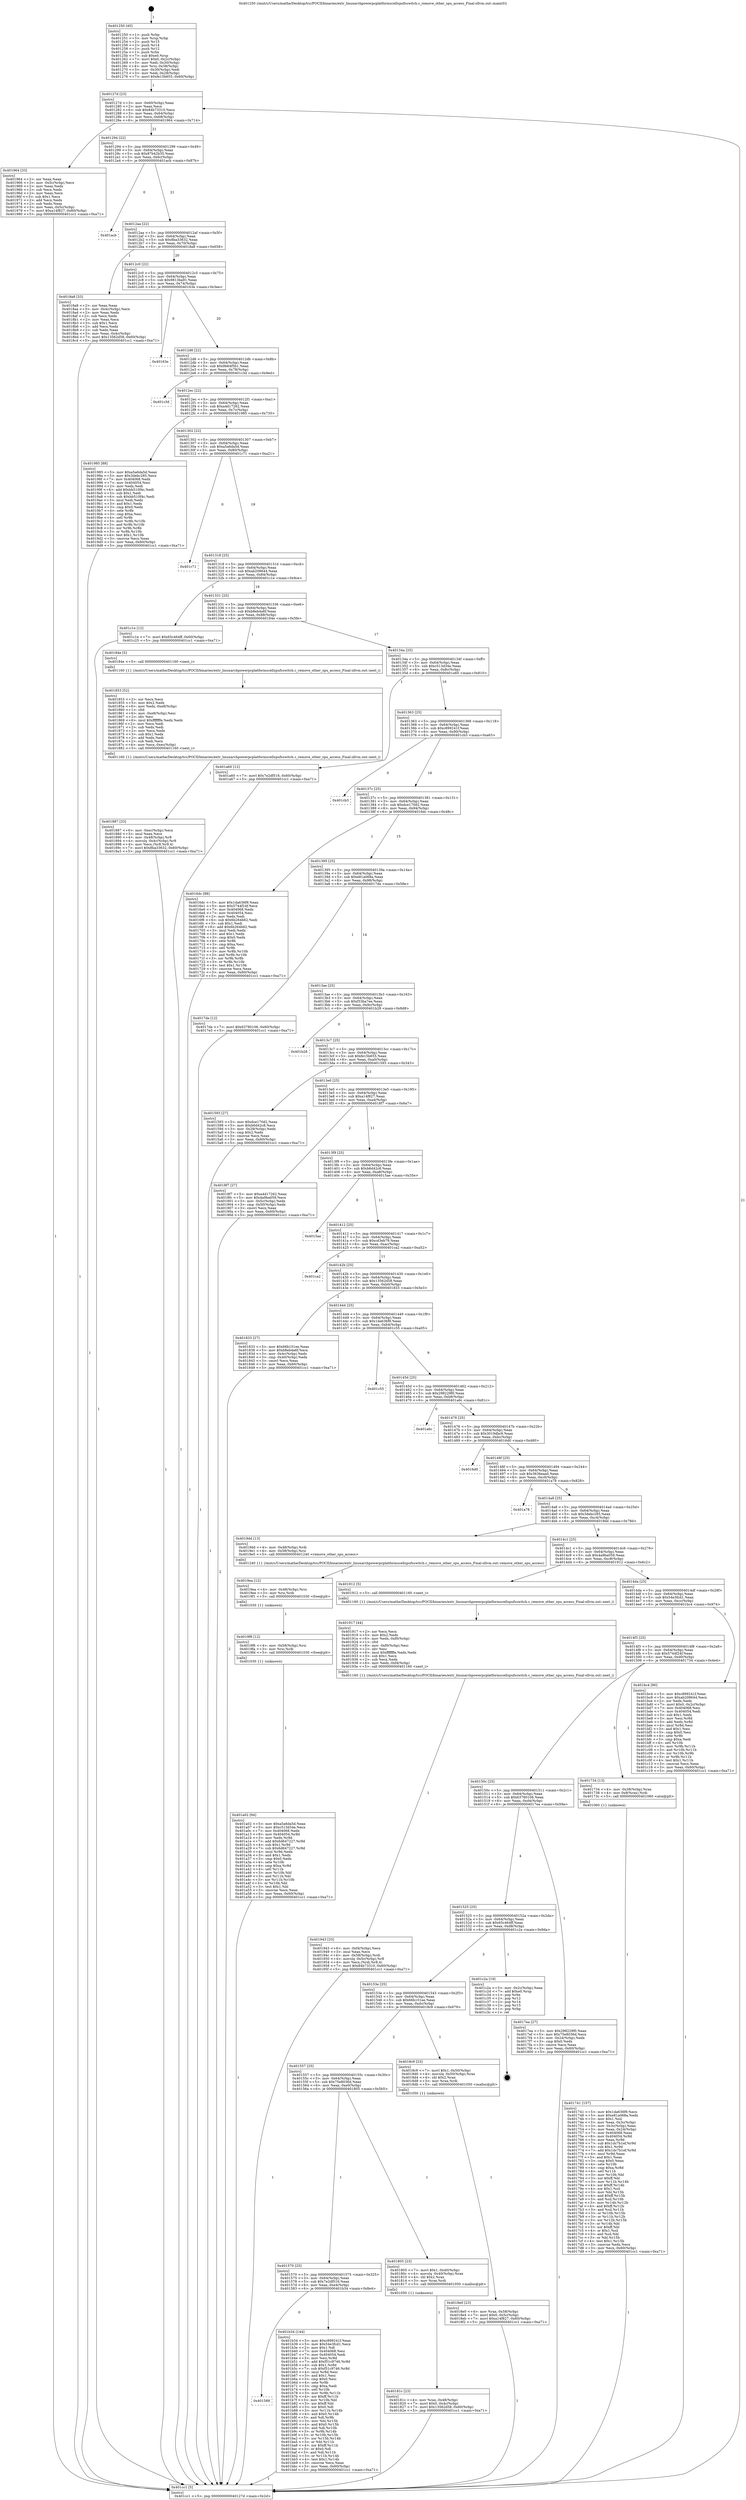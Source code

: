 digraph "0x401250" {
  label = "0x401250 (/mnt/c/Users/mathe/Desktop/tcc/POCII/binaries/extr_linuxarchpowerpcplatformscellspufsswitch.c_remove_other_spu_access_Final-ollvm.out::main(0))"
  labelloc = "t"
  node[shape=record]

  Entry [label="",width=0.3,height=0.3,shape=circle,fillcolor=black,style=filled]
  "0x40127d" [label="{
     0x40127d [23]\l
     | [instrs]\l
     &nbsp;&nbsp;0x40127d \<+3\>: mov -0x60(%rbp),%eax\l
     &nbsp;&nbsp;0x401280 \<+2\>: mov %eax,%ecx\l
     &nbsp;&nbsp;0x401282 \<+6\>: sub $0x84b73310,%ecx\l
     &nbsp;&nbsp;0x401288 \<+3\>: mov %eax,-0x64(%rbp)\l
     &nbsp;&nbsp;0x40128b \<+3\>: mov %ecx,-0x68(%rbp)\l
     &nbsp;&nbsp;0x40128e \<+6\>: je 0000000000401964 \<main+0x714\>\l
  }"]
  "0x401964" [label="{
     0x401964 [33]\l
     | [instrs]\l
     &nbsp;&nbsp;0x401964 \<+2\>: xor %eax,%eax\l
     &nbsp;&nbsp;0x401966 \<+3\>: mov -0x5c(%rbp),%ecx\l
     &nbsp;&nbsp;0x401969 \<+2\>: mov %eax,%edx\l
     &nbsp;&nbsp;0x40196b \<+2\>: sub %ecx,%edx\l
     &nbsp;&nbsp;0x40196d \<+2\>: mov %eax,%ecx\l
     &nbsp;&nbsp;0x40196f \<+3\>: sub $0x1,%ecx\l
     &nbsp;&nbsp;0x401972 \<+2\>: add %ecx,%edx\l
     &nbsp;&nbsp;0x401974 \<+2\>: sub %edx,%eax\l
     &nbsp;&nbsp;0x401976 \<+3\>: mov %eax,-0x5c(%rbp)\l
     &nbsp;&nbsp;0x401979 \<+7\>: movl $0xa14f827,-0x60(%rbp)\l
     &nbsp;&nbsp;0x401980 \<+5\>: jmp 0000000000401cc1 \<main+0xa71\>\l
  }"]
  "0x401294" [label="{
     0x401294 [22]\l
     | [instrs]\l
     &nbsp;&nbsp;0x401294 \<+5\>: jmp 0000000000401299 \<main+0x49\>\l
     &nbsp;&nbsp;0x401299 \<+3\>: mov -0x64(%rbp),%eax\l
     &nbsp;&nbsp;0x40129c \<+5\>: sub $0x87b42b35,%eax\l
     &nbsp;&nbsp;0x4012a1 \<+3\>: mov %eax,-0x6c(%rbp)\l
     &nbsp;&nbsp;0x4012a4 \<+6\>: je 0000000000401acb \<main+0x87b\>\l
  }"]
  Exit [label="",width=0.3,height=0.3,shape=circle,fillcolor=black,style=filled,peripheries=2]
  "0x401acb" [label="{
     0x401acb\l
  }", style=dashed]
  "0x4012aa" [label="{
     0x4012aa [22]\l
     | [instrs]\l
     &nbsp;&nbsp;0x4012aa \<+5\>: jmp 00000000004012af \<main+0x5f\>\l
     &nbsp;&nbsp;0x4012af \<+3\>: mov -0x64(%rbp),%eax\l
     &nbsp;&nbsp;0x4012b2 \<+5\>: sub $0x8ba33632,%eax\l
     &nbsp;&nbsp;0x4012b7 \<+3\>: mov %eax,-0x70(%rbp)\l
     &nbsp;&nbsp;0x4012ba \<+6\>: je 00000000004018a8 \<main+0x658\>\l
  }"]
  "0x401589" [label="{
     0x401589\l
  }", style=dashed]
  "0x4018a8" [label="{
     0x4018a8 [33]\l
     | [instrs]\l
     &nbsp;&nbsp;0x4018a8 \<+2\>: xor %eax,%eax\l
     &nbsp;&nbsp;0x4018aa \<+3\>: mov -0x4c(%rbp),%ecx\l
     &nbsp;&nbsp;0x4018ad \<+2\>: mov %eax,%edx\l
     &nbsp;&nbsp;0x4018af \<+2\>: sub %ecx,%edx\l
     &nbsp;&nbsp;0x4018b1 \<+2\>: mov %eax,%ecx\l
     &nbsp;&nbsp;0x4018b3 \<+3\>: sub $0x1,%ecx\l
     &nbsp;&nbsp;0x4018b6 \<+2\>: add %ecx,%edx\l
     &nbsp;&nbsp;0x4018b8 \<+2\>: sub %edx,%eax\l
     &nbsp;&nbsp;0x4018ba \<+3\>: mov %eax,-0x4c(%rbp)\l
     &nbsp;&nbsp;0x4018bd \<+7\>: movl $0x13562d58,-0x60(%rbp)\l
     &nbsp;&nbsp;0x4018c4 \<+5\>: jmp 0000000000401cc1 \<main+0xa71\>\l
  }"]
  "0x4012c0" [label="{
     0x4012c0 [22]\l
     | [instrs]\l
     &nbsp;&nbsp;0x4012c0 \<+5\>: jmp 00000000004012c5 \<main+0x75\>\l
     &nbsp;&nbsp;0x4012c5 \<+3\>: mov -0x64(%rbp),%eax\l
     &nbsp;&nbsp;0x4012c8 \<+5\>: sub $0x9813ba91,%eax\l
     &nbsp;&nbsp;0x4012cd \<+3\>: mov %eax,-0x74(%rbp)\l
     &nbsp;&nbsp;0x4012d0 \<+6\>: je 000000000040163e \<main+0x3ee\>\l
  }"]
  "0x401b34" [label="{
     0x401b34 [144]\l
     | [instrs]\l
     &nbsp;&nbsp;0x401b34 \<+5\>: mov $0xc899241f,%eax\l
     &nbsp;&nbsp;0x401b39 \<+5\>: mov $0x54e3fcd1,%ecx\l
     &nbsp;&nbsp;0x401b3e \<+2\>: mov $0x1,%dl\l
     &nbsp;&nbsp;0x401b40 \<+7\>: mov 0x404068,%esi\l
     &nbsp;&nbsp;0x401b47 \<+7\>: mov 0x404054,%edi\l
     &nbsp;&nbsp;0x401b4e \<+3\>: mov %esi,%r8d\l
     &nbsp;&nbsp;0x401b51 \<+7\>: add $0xf51c9746,%r8d\l
     &nbsp;&nbsp;0x401b58 \<+4\>: sub $0x1,%r8d\l
     &nbsp;&nbsp;0x401b5c \<+7\>: sub $0xf51c9746,%r8d\l
     &nbsp;&nbsp;0x401b63 \<+4\>: imul %r8d,%esi\l
     &nbsp;&nbsp;0x401b67 \<+3\>: and $0x1,%esi\l
     &nbsp;&nbsp;0x401b6a \<+3\>: cmp $0x0,%esi\l
     &nbsp;&nbsp;0x401b6d \<+4\>: sete %r9b\l
     &nbsp;&nbsp;0x401b71 \<+3\>: cmp $0xa,%edi\l
     &nbsp;&nbsp;0x401b74 \<+4\>: setl %r10b\l
     &nbsp;&nbsp;0x401b78 \<+3\>: mov %r9b,%r11b\l
     &nbsp;&nbsp;0x401b7b \<+4\>: xor $0xff,%r11b\l
     &nbsp;&nbsp;0x401b7f \<+3\>: mov %r10b,%bl\l
     &nbsp;&nbsp;0x401b82 \<+3\>: xor $0xff,%bl\l
     &nbsp;&nbsp;0x401b85 \<+3\>: xor $0x0,%dl\l
     &nbsp;&nbsp;0x401b88 \<+3\>: mov %r11b,%r14b\l
     &nbsp;&nbsp;0x401b8b \<+4\>: and $0x0,%r14b\l
     &nbsp;&nbsp;0x401b8f \<+3\>: and %dl,%r9b\l
     &nbsp;&nbsp;0x401b92 \<+3\>: mov %bl,%r15b\l
     &nbsp;&nbsp;0x401b95 \<+4\>: and $0x0,%r15b\l
     &nbsp;&nbsp;0x401b99 \<+3\>: and %dl,%r10b\l
     &nbsp;&nbsp;0x401b9c \<+3\>: or %r9b,%r14b\l
     &nbsp;&nbsp;0x401b9f \<+3\>: or %r10b,%r15b\l
     &nbsp;&nbsp;0x401ba2 \<+3\>: xor %r15b,%r14b\l
     &nbsp;&nbsp;0x401ba5 \<+3\>: or %bl,%r11b\l
     &nbsp;&nbsp;0x401ba8 \<+4\>: xor $0xff,%r11b\l
     &nbsp;&nbsp;0x401bac \<+3\>: or $0x0,%dl\l
     &nbsp;&nbsp;0x401baf \<+3\>: and %dl,%r11b\l
     &nbsp;&nbsp;0x401bb2 \<+3\>: or %r11b,%r14b\l
     &nbsp;&nbsp;0x401bb5 \<+4\>: test $0x1,%r14b\l
     &nbsp;&nbsp;0x401bb9 \<+3\>: cmovne %ecx,%eax\l
     &nbsp;&nbsp;0x401bbc \<+3\>: mov %eax,-0x60(%rbp)\l
     &nbsp;&nbsp;0x401bbf \<+5\>: jmp 0000000000401cc1 \<main+0xa71\>\l
  }"]
  "0x40163e" [label="{
     0x40163e\l
  }", style=dashed]
  "0x4012d6" [label="{
     0x4012d6 [22]\l
     | [instrs]\l
     &nbsp;&nbsp;0x4012d6 \<+5\>: jmp 00000000004012db \<main+0x8b\>\l
     &nbsp;&nbsp;0x4012db \<+3\>: mov -0x64(%rbp),%eax\l
     &nbsp;&nbsp;0x4012de \<+5\>: sub $0x9b64f5b1,%eax\l
     &nbsp;&nbsp;0x4012e3 \<+3\>: mov %eax,-0x78(%rbp)\l
     &nbsp;&nbsp;0x4012e6 \<+6\>: je 0000000000401c3d \<main+0x9ed\>\l
  }"]
  "0x401a02" [label="{
     0x401a02 [94]\l
     | [instrs]\l
     &nbsp;&nbsp;0x401a02 \<+5\>: mov $0xa5a6da5d,%eax\l
     &nbsp;&nbsp;0x401a07 \<+5\>: mov $0xc513d34e,%ecx\l
     &nbsp;&nbsp;0x401a0c \<+7\>: mov 0x404068,%edx\l
     &nbsp;&nbsp;0x401a13 \<+8\>: mov 0x404054,%r8d\l
     &nbsp;&nbsp;0x401a1b \<+3\>: mov %edx,%r9d\l
     &nbsp;&nbsp;0x401a1e \<+7\>: add $0x6d647227,%r9d\l
     &nbsp;&nbsp;0x401a25 \<+4\>: sub $0x1,%r9d\l
     &nbsp;&nbsp;0x401a29 \<+7\>: sub $0x6d647227,%r9d\l
     &nbsp;&nbsp;0x401a30 \<+4\>: imul %r9d,%edx\l
     &nbsp;&nbsp;0x401a34 \<+3\>: and $0x1,%edx\l
     &nbsp;&nbsp;0x401a37 \<+3\>: cmp $0x0,%edx\l
     &nbsp;&nbsp;0x401a3a \<+4\>: sete %r10b\l
     &nbsp;&nbsp;0x401a3e \<+4\>: cmp $0xa,%r8d\l
     &nbsp;&nbsp;0x401a42 \<+4\>: setl %r11b\l
     &nbsp;&nbsp;0x401a46 \<+3\>: mov %r10b,%bl\l
     &nbsp;&nbsp;0x401a49 \<+3\>: and %r11b,%bl\l
     &nbsp;&nbsp;0x401a4c \<+3\>: xor %r11b,%r10b\l
     &nbsp;&nbsp;0x401a4f \<+3\>: or %r10b,%bl\l
     &nbsp;&nbsp;0x401a52 \<+3\>: test $0x1,%bl\l
     &nbsp;&nbsp;0x401a55 \<+3\>: cmovne %ecx,%eax\l
     &nbsp;&nbsp;0x401a58 \<+3\>: mov %eax,-0x60(%rbp)\l
     &nbsp;&nbsp;0x401a5b \<+5\>: jmp 0000000000401cc1 \<main+0xa71\>\l
  }"]
  "0x401c3d" [label="{
     0x401c3d\l
  }", style=dashed]
  "0x4012ec" [label="{
     0x4012ec [22]\l
     | [instrs]\l
     &nbsp;&nbsp;0x4012ec \<+5\>: jmp 00000000004012f1 \<main+0xa1\>\l
     &nbsp;&nbsp;0x4012f1 \<+3\>: mov -0x64(%rbp),%eax\l
     &nbsp;&nbsp;0x4012f4 \<+5\>: sub $0xa4d17262,%eax\l
     &nbsp;&nbsp;0x4012f9 \<+3\>: mov %eax,-0x7c(%rbp)\l
     &nbsp;&nbsp;0x4012fc \<+6\>: je 0000000000401985 \<main+0x735\>\l
  }"]
  "0x4019f6" [label="{
     0x4019f6 [12]\l
     | [instrs]\l
     &nbsp;&nbsp;0x4019f6 \<+4\>: mov -0x58(%rbp),%rsi\l
     &nbsp;&nbsp;0x4019fa \<+3\>: mov %rsi,%rdi\l
     &nbsp;&nbsp;0x4019fd \<+5\>: call 0000000000401030 \<free@plt\>\l
     | [calls]\l
     &nbsp;&nbsp;0x401030 \{1\} (unknown)\l
  }"]
  "0x401985" [label="{
     0x401985 [88]\l
     | [instrs]\l
     &nbsp;&nbsp;0x401985 \<+5\>: mov $0xa5a6da5d,%eax\l
     &nbsp;&nbsp;0x40198a \<+5\>: mov $0x3debc285,%ecx\l
     &nbsp;&nbsp;0x40198f \<+7\>: mov 0x404068,%edx\l
     &nbsp;&nbsp;0x401996 \<+7\>: mov 0x404054,%esi\l
     &nbsp;&nbsp;0x40199d \<+2\>: mov %edx,%edi\l
     &nbsp;&nbsp;0x40199f \<+6\>: add $0xbb510f4c,%edi\l
     &nbsp;&nbsp;0x4019a5 \<+3\>: sub $0x1,%edi\l
     &nbsp;&nbsp;0x4019a8 \<+6\>: sub $0xbb510f4c,%edi\l
     &nbsp;&nbsp;0x4019ae \<+3\>: imul %edi,%edx\l
     &nbsp;&nbsp;0x4019b1 \<+3\>: and $0x1,%edx\l
     &nbsp;&nbsp;0x4019b4 \<+3\>: cmp $0x0,%edx\l
     &nbsp;&nbsp;0x4019b7 \<+4\>: sete %r8b\l
     &nbsp;&nbsp;0x4019bb \<+3\>: cmp $0xa,%esi\l
     &nbsp;&nbsp;0x4019be \<+4\>: setl %r9b\l
     &nbsp;&nbsp;0x4019c2 \<+3\>: mov %r8b,%r10b\l
     &nbsp;&nbsp;0x4019c5 \<+3\>: and %r9b,%r10b\l
     &nbsp;&nbsp;0x4019c8 \<+3\>: xor %r9b,%r8b\l
     &nbsp;&nbsp;0x4019cb \<+3\>: or %r8b,%r10b\l
     &nbsp;&nbsp;0x4019ce \<+4\>: test $0x1,%r10b\l
     &nbsp;&nbsp;0x4019d2 \<+3\>: cmovne %ecx,%eax\l
     &nbsp;&nbsp;0x4019d5 \<+3\>: mov %eax,-0x60(%rbp)\l
     &nbsp;&nbsp;0x4019d8 \<+5\>: jmp 0000000000401cc1 \<main+0xa71\>\l
  }"]
  "0x401302" [label="{
     0x401302 [22]\l
     | [instrs]\l
     &nbsp;&nbsp;0x401302 \<+5\>: jmp 0000000000401307 \<main+0xb7\>\l
     &nbsp;&nbsp;0x401307 \<+3\>: mov -0x64(%rbp),%eax\l
     &nbsp;&nbsp;0x40130a \<+5\>: sub $0xa5a6da5d,%eax\l
     &nbsp;&nbsp;0x40130f \<+3\>: mov %eax,-0x80(%rbp)\l
     &nbsp;&nbsp;0x401312 \<+6\>: je 0000000000401c71 \<main+0xa21\>\l
  }"]
  "0x4019ea" [label="{
     0x4019ea [12]\l
     | [instrs]\l
     &nbsp;&nbsp;0x4019ea \<+4\>: mov -0x48(%rbp),%rsi\l
     &nbsp;&nbsp;0x4019ee \<+3\>: mov %rsi,%rdi\l
     &nbsp;&nbsp;0x4019f1 \<+5\>: call 0000000000401030 \<free@plt\>\l
     | [calls]\l
     &nbsp;&nbsp;0x401030 \{1\} (unknown)\l
  }"]
  "0x401c71" [label="{
     0x401c71\l
  }", style=dashed]
  "0x401318" [label="{
     0x401318 [25]\l
     | [instrs]\l
     &nbsp;&nbsp;0x401318 \<+5\>: jmp 000000000040131d \<main+0xcd\>\l
     &nbsp;&nbsp;0x40131d \<+3\>: mov -0x64(%rbp),%eax\l
     &nbsp;&nbsp;0x401320 \<+5\>: sub $0xab208644,%eax\l
     &nbsp;&nbsp;0x401325 \<+6\>: mov %eax,-0x84(%rbp)\l
     &nbsp;&nbsp;0x40132b \<+6\>: je 0000000000401c1e \<main+0x9ce\>\l
  }"]
  "0x401943" [label="{
     0x401943 [33]\l
     | [instrs]\l
     &nbsp;&nbsp;0x401943 \<+6\>: mov -0xf4(%rbp),%ecx\l
     &nbsp;&nbsp;0x401949 \<+3\>: imul %eax,%ecx\l
     &nbsp;&nbsp;0x40194c \<+4\>: mov -0x58(%rbp),%rdi\l
     &nbsp;&nbsp;0x401950 \<+4\>: movslq -0x5c(%rbp),%r8\l
     &nbsp;&nbsp;0x401954 \<+4\>: mov %ecx,(%rdi,%r8,4)\l
     &nbsp;&nbsp;0x401958 \<+7\>: movl $0x84b73310,-0x60(%rbp)\l
     &nbsp;&nbsp;0x40195f \<+5\>: jmp 0000000000401cc1 \<main+0xa71\>\l
  }"]
  "0x401c1e" [label="{
     0x401c1e [12]\l
     | [instrs]\l
     &nbsp;&nbsp;0x401c1e \<+7\>: movl $0x65c464ff,-0x60(%rbp)\l
     &nbsp;&nbsp;0x401c25 \<+5\>: jmp 0000000000401cc1 \<main+0xa71\>\l
  }"]
  "0x401331" [label="{
     0x401331 [25]\l
     | [instrs]\l
     &nbsp;&nbsp;0x401331 \<+5\>: jmp 0000000000401336 \<main+0xe6\>\l
     &nbsp;&nbsp;0x401336 \<+3\>: mov -0x64(%rbp),%eax\l
     &nbsp;&nbsp;0x401339 \<+5\>: sub $0xb8eb4a6f,%eax\l
     &nbsp;&nbsp;0x40133e \<+6\>: mov %eax,-0x88(%rbp)\l
     &nbsp;&nbsp;0x401344 \<+6\>: je 000000000040184e \<main+0x5fe\>\l
  }"]
  "0x401917" [label="{
     0x401917 [44]\l
     | [instrs]\l
     &nbsp;&nbsp;0x401917 \<+2\>: xor %ecx,%ecx\l
     &nbsp;&nbsp;0x401919 \<+5\>: mov $0x2,%edx\l
     &nbsp;&nbsp;0x40191e \<+6\>: mov %edx,-0xf0(%rbp)\l
     &nbsp;&nbsp;0x401924 \<+1\>: cltd\l
     &nbsp;&nbsp;0x401925 \<+6\>: mov -0xf0(%rbp),%esi\l
     &nbsp;&nbsp;0x40192b \<+2\>: idiv %esi\l
     &nbsp;&nbsp;0x40192d \<+6\>: imul $0xfffffffe,%edx,%edx\l
     &nbsp;&nbsp;0x401933 \<+3\>: sub $0x1,%ecx\l
     &nbsp;&nbsp;0x401936 \<+2\>: sub %ecx,%edx\l
     &nbsp;&nbsp;0x401938 \<+6\>: mov %edx,-0xf4(%rbp)\l
     &nbsp;&nbsp;0x40193e \<+5\>: call 0000000000401160 \<next_i\>\l
     | [calls]\l
     &nbsp;&nbsp;0x401160 \{1\} (/mnt/c/Users/mathe/Desktop/tcc/POCII/binaries/extr_linuxarchpowerpcplatformscellspufsswitch.c_remove_other_spu_access_Final-ollvm.out::next_i)\l
  }"]
  "0x40184e" [label="{
     0x40184e [5]\l
     | [instrs]\l
     &nbsp;&nbsp;0x40184e \<+5\>: call 0000000000401160 \<next_i\>\l
     | [calls]\l
     &nbsp;&nbsp;0x401160 \{1\} (/mnt/c/Users/mathe/Desktop/tcc/POCII/binaries/extr_linuxarchpowerpcplatformscellspufsswitch.c_remove_other_spu_access_Final-ollvm.out::next_i)\l
  }"]
  "0x40134a" [label="{
     0x40134a [25]\l
     | [instrs]\l
     &nbsp;&nbsp;0x40134a \<+5\>: jmp 000000000040134f \<main+0xff\>\l
     &nbsp;&nbsp;0x40134f \<+3\>: mov -0x64(%rbp),%eax\l
     &nbsp;&nbsp;0x401352 \<+5\>: sub $0xc513d34e,%eax\l
     &nbsp;&nbsp;0x401357 \<+6\>: mov %eax,-0x8c(%rbp)\l
     &nbsp;&nbsp;0x40135d \<+6\>: je 0000000000401a60 \<main+0x810\>\l
  }"]
  "0x4018e0" [label="{
     0x4018e0 [23]\l
     | [instrs]\l
     &nbsp;&nbsp;0x4018e0 \<+4\>: mov %rax,-0x58(%rbp)\l
     &nbsp;&nbsp;0x4018e4 \<+7\>: movl $0x0,-0x5c(%rbp)\l
     &nbsp;&nbsp;0x4018eb \<+7\>: movl $0xa14f827,-0x60(%rbp)\l
     &nbsp;&nbsp;0x4018f2 \<+5\>: jmp 0000000000401cc1 \<main+0xa71\>\l
  }"]
  "0x401a60" [label="{
     0x401a60 [12]\l
     | [instrs]\l
     &nbsp;&nbsp;0x401a60 \<+7\>: movl $0x7e2df516,-0x60(%rbp)\l
     &nbsp;&nbsp;0x401a67 \<+5\>: jmp 0000000000401cc1 \<main+0xa71\>\l
  }"]
  "0x401363" [label="{
     0x401363 [25]\l
     | [instrs]\l
     &nbsp;&nbsp;0x401363 \<+5\>: jmp 0000000000401368 \<main+0x118\>\l
     &nbsp;&nbsp;0x401368 \<+3\>: mov -0x64(%rbp),%eax\l
     &nbsp;&nbsp;0x40136b \<+5\>: sub $0xc899241f,%eax\l
     &nbsp;&nbsp;0x401370 \<+6\>: mov %eax,-0x90(%rbp)\l
     &nbsp;&nbsp;0x401376 \<+6\>: je 0000000000401cb3 \<main+0xa63\>\l
  }"]
  "0x401887" [label="{
     0x401887 [33]\l
     | [instrs]\l
     &nbsp;&nbsp;0x401887 \<+6\>: mov -0xec(%rbp),%ecx\l
     &nbsp;&nbsp;0x40188d \<+3\>: imul %eax,%ecx\l
     &nbsp;&nbsp;0x401890 \<+4\>: mov -0x48(%rbp),%r8\l
     &nbsp;&nbsp;0x401894 \<+4\>: movslq -0x4c(%rbp),%r9\l
     &nbsp;&nbsp;0x401898 \<+4\>: mov %ecx,(%r8,%r9,4)\l
     &nbsp;&nbsp;0x40189c \<+7\>: movl $0x8ba33632,-0x60(%rbp)\l
     &nbsp;&nbsp;0x4018a3 \<+5\>: jmp 0000000000401cc1 \<main+0xa71\>\l
  }"]
  "0x401cb3" [label="{
     0x401cb3\l
  }", style=dashed]
  "0x40137c" [label="{
     0x40137c [25]\l
     | [instrs]\l
     &nbsp;&nbsp;0x40137c \<+5\>: jmp 0000000000401381 \<main+0x131\>\l
     &nbsp;&nbsp;0x401381 \<+3\>: mov -0x64(%rbp),%eax\l
     &nbsp;&nbsp;0x401384 \<+5\>: sub $0xdce170d2,%eax\l
     &nbsp;&nbsp;0x401389 \<+6\>: mov %eax,-0x94(%rbp)\l
     &nbsp;&nbsp;0x40138f \<+6\>: je 00000000004016dc \<main+0x48c\>\l
  }"]
  "0x401853" [label="{
     0x401853 [52]\l
     | [instrs]\l
     &nbsp;&nbsp;0x401853 \<+2\>: xor %ecx,%ecx\l
     &nbsp;&nbsp;0x401855 \<+5\>: mov $0x2,%edx\l
     &nbsp;&nbsp;0x40185a \<+6\>: mov %edx,-0xe8(%rbp)\l
     &nbsp;&nbsp;0x401860 \<+1\>: cltd\l
     &nbsp;&nbsp;0x401861 \<+6\>: mov -0xe8(%rbp),%esi\l
     &nbsp;&nbsp;0x401867 \<+2\>: idiv %esi\l
     &nbsp;&nbsp;0x401869 \<+6\>: imul $0xfffffffe,%edx,%edx\l
     &nbsp;&nbsp;0x40186f \<+2\>: mov %ecx,%edi\l
     &nbsp;&nbsp;0x401871 \<+2\>: sub %edx,%edi\l
     &nbsp;&nbsp;0x401873 \<+2\>: mov %ecx,%edx\l
     &nbsp;&nbsp;0x401875 \<+3\>: sub $0x1,%edx\l
     &nbsp;&nbsp;0x401878 \<+2\>: add %edx,%edi\l
     &nbsp;&nbsp;0x40187a \<+2\>: sub %edi,%ecx\l
     &nbsp;&nbsp;0x40187c \<+6\>: mov %ecx,-0xec(%rbp)\l
     &nbsp;&nbsp;0x401882 \<+5\>: call 0000000000401160 \<next_i\>\l
     | [calls]\l
     &nbsp;&nbsp;0x401160 \{1\} (/mnt/c/Users/mathe/Desktop/tcc/POCII/binaries/extr_linuxarchpowerpcplatformscellspufsswitch.c_remove_other_spu_access_Final-ollvm.out::next_i)\l
  }"]
  "0x4016dc" [label="{
     0x4016dc [88]\l
     | [instrs]\l
     &nbsp;&nbsp;0x4016dc \<+5\>: mov $0x1da636f9,%eax\l
     &nbsp;&nbsp;0x4016e1 \<+5\>: mov $0x5744f24f,%ecx\l
     &nbsp;&nbsp;0x4016e6 \<+7\>: mov 0x404068,%edx\l
     &nbsp;&nbsp;0x4016ed \<+7\>: mov 0x404054,%esi\l
     &nbsp;&nbsp;0x4016f4 \<+2\>: mov %edx,%edi\l
     &nbsp;&nbsp;0x4016f6 \<+6\>: sub $0x6b264b62,%edi\l
     &nbsp;&nbsp;0x4016fc \<+3\>: sub $0x1,%edi\l
     &nbsp;&nbsp;0x4016ff \<+6\>: add $0x6b264b62,%edi\l
     &nbsp;&nbsp;0x401705 \<+3\>: imul %edi,%edx\l
     &nbsp;&nbsp;0x401708 \<+3\>: and $0x1,%edx\l
     &nbsp;&nbsp;0x40170b \<+3\>: cmp $0x0,%edx\l
     &nbsp;&nbsp;0x40170e \<+4\>: sete %r8b\l
     &nbsp;&nbsp;0x401712 \<+3\>: cmp $0xa,%esi\l
     &nbsp;&nbsp;0x401715 \<+4\>: setl %r9b\l
     &nbsp;&nbsp;0x401719 \<+3\>: mov %r8b,%r10b\l
     &nbsp;&nbsp;0x40171c \<+3\>: and %r9b,%r10b\l
     &nbsp;&nbsp;0x40171f \<+3\>: xor %r9b,%r8b\l
     &nbsp;&nbsp;0x401722 \<+3\>: or %r8b,%r10b\l
     &nbsp;&nbsp;0x401725 \<+4\>: test $0x1,%r10b\l
     &nbsp;&nbsp;0x401729 \<+3\>: cmovne %ecx,%eax\l
     &nbsp;&nbsp;0x40172c \<+3\>: mov %eax,-0x60(%rbp)\l
     &nbsp;&nbsp;0x40172f \<+5\>: jmp 0000000000401cc1 \<main+0xa71\>\l
  }"]
  "0x401395" [label="{
     0x401395 [25]\l
     | [instrs]\l
     &nbsp;&nbsp;0x401395 \<+5\>: jmp 000000000040139a \<main+0x14a\>\l
     &nbsp;&nbsp;0x40139a \<+3\>: mov -0x64(%rbp),%eax\l
     &nbsp;&nbsp;0x40139d \<+5\>: sub $0xe81a068a,%eax\l
     &nbsp;&nbsp;0x4013a2 \<+6\>: mov %eax,-0x98(%rbp)\l
     &nbsp;&nbsp;0x4013a8 \<+6\>: je 00000000004017de \<main+0x58e\>\l
  }"]
  "0x40181c" [label="{
     0x40181c [23]\l
     | [instrs]\l
     &nbsp;&nbsp;0x40181c \<+4\>: mov %rax,-0x48(%rbp)\l
     &nbsp;&nbsp;0x401820 \<+7\>: movl $0x0,-0x4c(%rbp)\l
     &nbsp;&nbsp;0x401827 \<+7\>: movl $0x13562d58,-0x60(%rbp)\l
     &nbsp;&nbsp;0x40182e \<+5\>: jmp 0000000000401cc1 \<main+0xa71\>\l
  }"]
  "0x4017de" [label="{
     0x4017de [12]\l
     | [instrs]\l
     &nbsp;&nbsp;0x4017de \<+7\>: movl $0x63780106,-0x60(%rbp)\l
     &nbsp;&nbsp;0x4017e5 \<+5\>: jmp 0000000000401cc1 \<main+0xa71\>\l
  }"]
  "0x4013ae" [label="{
     0x4013ae [25]\l
     | [instrs]\l
     &nbsp;&nbsp;0x4013ae \<+5\>: jmp 00000000004013b3 \<main+0x163\>\l
     &nbsp;&nbsp;0x4013b3 \<+3\>: mov -0x64(%rbp),%eax\l
     &nbsp;&nbsp;0x4013b6 \<+5\>: sub $0xf33ba7ee,%eax\l
     &nbsp;&nbsp;0x4013bb \<+6\>: mov %eax,-0x9c(%rbp)\l
     &nbsp;&nbsp;0x4013c1 \<+6\>: je 0000000000401b28 \<main+0x8d8\>\l
  }"]
  "0x401570" [label="{
     0x401570 [25]\l
     | [instrs]\l
     &nbsp;&nbsp;0x401570 \<+5\>: jmp 0000000000401575 \<main+0x325\>\l
     &nbsp;&nbsp;0x401575 \<+3\>: mov -0x64(%rbp),%eax\l
     &nbsp;&nbsp;0x401578 \<+5\>: sub $0x7e2df516,%eax\l
     &nbsp;&nbsp;0x40157d \<+6\>: mov %eax,-0xe4(%rbp)\l
     &nbsp;&nbsp;0x401583 \<+6\>: je 0000000000401b34 \<main+0x8e4\>\l
  }"]
  "0x401b28" [label="{
     0x401b28\l
  }", style=dashed]
  "0x4013c7" [label="{
     0x4013c7 [25]\l
     | [instrs]\l
     &nbsp;&nbsp;0x4013c7 \<+5\>: jmp 00000000004013cc \<main+0x17c\>\l
     &nbsp;&nbsp;0x4013cc \<+3\>: mov -0x64(%rbp),%eax\l
     &nbsp;&nbsp;0x4013cf \<+5\>: sub $0xfe15b655,%eax\l
     &nbsp;&nbsp;0x4013d4 \<+6\>: mov %eax,-0xa0(%rbp)\l
     &nbsp;&nbsp;0x4013da \<+6\>: je 0000000000401593 \<main+0x343\>\l
  }"]
  "0x401805" [label="{
     0x401805 [23]\l
     | [instrs]\l
     &nbsp;&nbsp;0x401805 \<+7\>: movl $0x1,-0x40(%rbp)\l
     &nbsp;&nbsp;0x40180c \<+4\>: movslq -0x40(%rbp),%rax\l
     &nbsp;&nbsp;0x401810 \<+4\>: shl $0x2,%rax\l
     &nbsp;&nbsp;0x401814 \<+3\>: mov %rax,%rdi\l
     &nbsp;&nbsp;0x401817 \<+5\>: call 0000000000401050 \<malloc@plt\>\l
     | [calls]\l
     &nbsp;&nbsp;0x401050 \{1\} (unknown)\l
  }"]
  "0x401593" [label="{
     0x401593 [27]\l
     | [instrs]\l
     &nbsp;&nbsp;0x401593 \<+5\>: mov $0xdce170d2,%eax\l
     &nbsp;&nbsp;0x401598 \<+5\>: mov $0xb6d42c8,%ecx\l
     &nbsp;&nbsp;0x40159d \<+3\>: mov -0x28(%rbp),%edx\l
     &nbsp;&nbsp;0x4015a0 \<+3\>: cmp $0x2,%edx\l
     &nbsp;&nbsp;0x4015a3 \<+3\>: cmovne %ecx,%eax\l
     &nbsp;&nbsp;0x4015a6 \<+3\>: mov %eax,-0x60(%rbp)\l
     &nbsp;&nbsp;0x4015a9 \<+5\>: jmp 0000000000401cc1 \<main+0xa71\>\l
  }"]
  "0x4013e0" [label="{
     0x4013e0 [25]\l
     | [instrs]\l
     &nbsp;&nbsp;0x4013e0 \<+5\>: jmp 00000000004013e5 \<main+0x195\>\l
     &nbsp;&nbsp;0x4013e5 \<+3\>: mov -0x64(%rbp),%eax\l
     &nbsp;&nbsp;0x4013e8 \<+5\>: sub $0xa14f827,%eax\l
     &nbsp;&nbsp;0x4013ed \<+6\>: mov %eax,-0xa4(%rbp)\l
     &nbsp;&nbsp;0x4013f3 \<+6\>: je 00000000004018f7 \<main+0x6a7\>\l
  }"]
  "0x401cc1" [label="{
     0x401cc1 [5]\l
     | [instrs]\l
     &nbsp;&nbsp;0x401cc1 \<+5\>: jmp 000000000040127d \<main+0x2d\>\l
  }"]
  "0x401250" [label="{
     0x401250 [45]\l
     | [instrs]\l
     &nbsp;&nbsp;0x401250 \<+1\>: push %rbp\l
     &nbsp;&nbsp;0x401251 \<+3\>: mov %rsp,%rbp\l
     &nbsp;&nbsp;0x401254 \<+2\>: push %r15\l
     &nbsp;&nbsp;0x401256 \<+2\>: push %r14\l
     &nbsp;&nbsp;0x401258 \<+2\>: push %r12\l
     &nbsp;&nbsp;0x40125a \<+1\>: push %rbx\l
     &nbsp;&nbsp;0x40125b \<+7\>: sub $0xe0,%rsp\l
     &nbsp;&nbsp;0x401262 \<+7\>: movl $0x0,-0x2c(%rbp)\l
     &nbsp;&nbsp;0x401269 \<+3\>: mov %edi,-0x30(%rbp)\l
     &nbsp;&nbsp;0x40126c \<+4\>: mov %rsi,-0x38(%rbp)\l
     &nbsp;&nbsp;0x401270 \<+3\>: mov -0x30(%rbp),%edi\l
     &nbsp;&nbsp;0x401273 \<+3\>: mov %edi,-0x28(%rbp)\l
     &nbsp;&nbsp;0x401276 \<+7\>: movl $0xfe15b655,-0x60(%rbp)\l
  }"]
  "0x401557" [label="{
     0x401557 [25]\l
     | [instrs]\l
     &nbsp;&nbsp;0x401557 \<+5\>: jmp 000000000040155c \<main+0x30c\>\l
     &nbsp;&nbsp;0x40155c \<+3\>: mov -0x64(%rbp),%eax\l
     &nbsp;&nbsp;0x40155f \<+5\>: sub $0x75e8036d,%eax\l
     &nbsp;&nbsp;0x401564 \<+6\>: mov %eax,-0xe0(%rbp)\l
     &nbsp;&nbsp;0x40156a \<+6\>: je 0000000000401805 \<main+0x5b5\>\l
  }"]
  "0x4018f7" [label="{
     0x4018f7 [27]\l
     | [instrs]\l
     &nbsp;&nbsp;0x4018f7 \<+5\>: mov $0xa4d17262,%eax\l
     &nbsp;&nbsp;0x4018fc \<+5\>: mov $0x4a9ba059,%ecx\l
     &nbsp;&nbsp;0x401901 \<+3\>: mov -0x5c(%rbp),%edx\l
     &nbsp;&nbsp;0x401904 \<+3\>: cmp -0x50(%rbp),%edx\l
     &nbsp;&nbsp;0x401907 \<+3\>: cmovl %ecx,%eax\l
     &nbsp;&nbsp;0x40190a \<+3\>: mov %eax,-0x60(%rbp)\l
     &nbsp;&nbsp;0x40190d \<+5\>: jmp 0000000000401cc1 \<main+0xa71\>\l
  }"]
  "0x4013f9" [label="{
     0x4013f9 [25]\l
     | [instrs]\l
     &nbsp;&nbsp;0x4013f9 \<+5\>: jmp 00000000004013fe \<main+0x1ae\>\l
     &nbsp;&nbsp;0x4013fe \<+3\>: mov -0x64(%rbp),%eax\l
     &nbsp;&nbsp;0x401401 \<+5\>: sub $0xb6d42c8,%eax\l
     &nbsp;&nbsp;0x401406 \<+6\>: mov %eax,-0xa8(%rbp)\l
     &nbsp;&nbsp;0x40140c \<+6\>: je 00000000004015ae \<main+0x35e\>\l
  }"]
  "0x4018c9" [label="{
     0x4018c9 [23]\l
     | [instrs]\l
     &nbsp;&nbsp;0x4018c9 \<+7\>: movl $0x1,-0x50(%rbp)\l
     &nbsp;&nbsp;0x4018d0 \<+4\>: movslq -0x50(%rbp),%rax\l
     &nbsp;&nbsp;0x4018d4 \<+4\>: shl $0x2,%rax\l
     &nbsp;&nbsp;0x4018d8 \<+3\>: mov %rax,%rdi\l
     &nbsp;&nbsp;0x4018db \<+5\>: call 0000000000401050 \<malloc@plt\>\l
     | [calls]\l
     &nbsp;&nbsp;0x401050 \{1\} (unknown)\l
  }"]
  "0x4015ae" [label="{
     0x4015ae\l
  }", style=dashed]
  "0x401412" [label="{
     0x401412 [25]\l
     | [instrs]\l
     &nbsp;&nbsp;0x401412 \<+5\>: jmp 0000000000401417 \<main+0x1c7\>\l
     &nbsp;&nbsp;0x401417 \<+3\>: mov -0x64(%rbp),%eax\l
     &nbsp;&nbsp;0x40141a \<+5\>: sub $0xcd3eb79,%eax\l
     &nbsp;&nbsp;0x40141f \<+6\>: mov %eax,-0xac(%rbp)\l
     &nbsp;&nbsp;0x401425 \<+6\>: je 0000000000401ca2 \<main+0xa52\>\l
  }"]
  "0x40153e" [label="{
     0x40153e [25]\l
     | [instrs]\l
     &nbsp;&nbsp;0x40153e \<+5\>: jmp 0000000000401543 \<main+0x2f3\>\l
     &nbsp;&nbsp;0x401543 \<+3\>: mov -0x64(%rbp),%eax\l
     &nbsp;&nbsp;0x401546 \<+5\>: sub $0x66b101ee,%eax\l
     &nbsp;&nbsp;0x40154b \<+6\>: mov %eax,-0xdc(%rbp)\l
     &nbsp;&nbsp;0x401551 \<+6\>: je 00000000004018c9 \<main+0x679\>\l
  }"]
  "0x401ca2" [label="{
     0x401ca2\l
  }", style=dashed]
  "0x40142b" [label="{
     0x40142b [25]\l
     | [instrs]\l
     &nbsp;&nbsp;0x40142b \<+5\>: jmp 0000000000401430 \<main+0x1e0\>\l
     &nbsp;&nbsp;0x401430 \<+3\>: mov -0x64(%rbp),%eax\l
     &nbsp;&nbsp;0x401433 \<+5\>: sub $0x13562d58,%eax\l
     &nbsp;&nbsp;0x401438 \<+6\>: mov %eax,-0xb0(%rbp)\l
     &nbsp;&nbsp;0x40143e \<+6\>: je 0000000000401833 \<main+0x5e3\>\l
  }"]
  "0x401c2a" [label="{
     0x401c2a [19]\l
     | [instrs]\l
     &nbsp;&nbsp;0x401c2a \<+3\>: mov -0x2c(%rbp),%eax\l
     &nbsp;&nbsp;0x401c2d \<+7\>: add $0xe0,%rsp\l
     &nbsp;&nbsp;0x401c34 \<+1\>: pop %rbx\l
     &nbsp;&nbsp;0x401c35 \<+2\>: pop %r12\l
     &nbsp;&nbsp;0x401c37 \<+2\>: pop %r14\l
     &nbsp;&nbsp;0x401c39 \<+2\>: pop %r15\l
     &nbsp;&nbsp;0x401c3b \<+1\>: pop %rbp\l
     &nbsp;&nbsp;0x401c3c \<+1\>: ret\l
  }"]
  "0x401833" [label="{
     0x401833 [27]\l
     | [instrs]\l
     &nbsp;&nbsp;0x401833 \<+5\>: mov $0x66b101ee,%eax\l
     &nbsp;&nbsp;0x401838 \<+5\>: mov $0xb8eb4a6f,%ecx\l
     &nbsp;&nbsp;0x40183d \<+3\>: mov -0x4c(%rbp),%edx\l
     &nbsp;&nbsp;0x401840 \<+3\>: cmp -0x40(%rbp),%edx\l
     &nbsp;&nbsp;0x401843 \<+3\>: cmovl %ecx,%eax\l
     &nbsp;&nbsp;0x401846 \<+3\>: mov %eax,-0x60(%rbp)\l
     &nbsp;&nbsp;0x401849 \<+5\>: jmp 0000000000401cc1 \<main+0xa71\>\l
  }"]
  "0x401444" [label="{
     0x401444 [25]\l
     | [instrs]\l
     &nbsp;&nbsp;0x401444 \<+5\>: jmp 0000000000401449 \<main+0x1f9\>\l
     &nbsp;&nbsp;0x401449 \<+3\>: mov -0x64(%rbp),%eax\l
     &nbsp;&nbsp;0x40144c \<+5\>: sub $0x1da636f9,%eax\l
     &nbsp;&nbsp;0x401451 \<+6\>: mov %eax,-0xb4(%rbp)\l
     &nbsp;&nbsp;0x401457 \<+6\>: je 0000000000401c55 \<main+0xa05\>\l
  }"]
  "0x401525" [label="{
     0x401525 [25]\l
     | [instrs]\l
     &nbsp;&nbsp;0x401525 \<+5\>: jmp 000000000040152a \<main+0x2da\>\l
     &nbsp;&nbsp;0x40152a \<+3\>: mov -0x64(%rbp),%eax\l
     &nbsp;&nbsp;0x40152d \<+5\>: sub $0x65c464ff,%eax\l
     &nbsp;&nbsp;0x401532 \<+6\>: mov %eax,-0xd8(%rbp)\l
     &nbsp;&nbsp;0x401538 \<+6\>: je 0000000000401c2a \<main+0x9da\>\l
  }"]
  "0x401c55" [label="{
     0x401c55\l
  }", style=dashed]
  "0x40145d" [label="{
     0x40145d [25]\l
     | [instrs]\l
     &nbsp;&nbsp;0x40145d \<+5\>: jmp 0000000000401462 \<main+0x212\>\l
     &nbsp;&nbsp;0x401462 \<+3\>: mov -0x64(%rbp),%eax\l
     &nbsp;&nbsp;0x401465 \<+5\>: sub $0x298229f0,%eax\l
     &nbsp;&nbsp;0x40146a \<+6\>: mov %eax,-0xb8(%rbp)\l
     &nbsp;&nbsp;0x401470 \<+6\>: je 0000000000401a6c \<main+0x81c\>\l
  }"]
  "0x4017ea" [label="{
     0x4017ea [27]\l
     | [instrs]\l
     &nbsp;&nbsp;0x4017ea \<+5\>: mov $0x298229f0,%eax\l
     &nbsp;&nbsp;0x4017ef \<+5\>: mov $0x75e8036d,%ecx\l
     &nbsp;&nbsp;0x4017f4 \<+3\>: mov -0x24(%rbp),%edx\l
     &nbsp;&nbsp;0x4017f7 \<+3\>: cmp $0x0,%edx\l
     &nbsp;&nbsp;0x4017fa \<+3\>: cmove %ecx,%eax\l
     &nbsp;&nbsp;0x4017fd \<+3\>: mov %eax,-0x60(%rbp)\l
     &nbsp;&nbsp;0x401800 \<+5\>: jmp 0000000000401cc1 \<main+0xa71\>\l
  }"]
  "0x401a6c" [label="{
     0x401a6c\l
  }", style=dashed]
  "0x401476" [label="{
     0x401476 [25]\l
     | [instrs]\l
     &nbsp;&nbsp;0x401476 \<+5\>: jmp 000000000040147b \<main+0x22b\>\l
     &nbsp;&nbsp;0x40147b \<+3\>: mov -0x64(%rbp),%eax\l
     &nbsp;&nbsp;0x40147e \<+5\>: sub $0x3019dbc9,%eax\l
     &nbsp;&nbsp;0x401483 \<+6\>: mov %eax,-0xbc(%rbp)\l
     &nbsp;&nbsp;0x401489 \<+6\>: je 00000000004016d0 \<main+0x480\>\l
  }"]
  "0x401741" [label="{
     0x401741 [157]\l
     | [instrs]\l
     &nbsp;&nbsp;0x401741 \<+5\>: mov $0x1da636f9,%ecx\l
     &nbsp;&nbsp;0x401746 \<+5\>: mov $0xe81a068a,%edx\l
     &nbsp;&nbsp;0x40174b \<+3\>: mov $0x1,%sil\l
     &nbsp;&nbsp;0x40174e \<+3\>: mov %eax,-0x3c(%rbp)\l
     &nbsp;&nbsp;0x401751 \<+3\>: mov -0x3c(%rbp),%eax\l
     &nbsp;&nbsp;0x401754 \<+3\>: mov %eax,-0x24(%rbp)\l
     &nbsp;&nbsp;0x401757 \<+7\>: mov 0x404068,%eax\l
     &nbsp;&nbsp;0x40175e \<+8\>: mov 0x404054,%r8d\l
     &nbsp;&nbsp;0x401766 \<+3\>: mov %eax,%r9d\l
     &nbsp;&nbsp;0x401769 \<+7\>: sub $0x1dc7b1ef,%r9d\l
     &nbsp;&nbsp;0x401770 \<+4\>: sub $0x1,%r9d\l
     &nbsp;&nbsp;0x401774 \<+7\>: add $0x1dc7b1ef,%r9d\l
     &nbsp;&nbsp;0x40177b \<+4\>: imul %r9d,%eax\l
     &nbsp;&nbsp;0x40177f \<+3\>: and $0x1,%eax\l
     &nbsp;&nbsp;0x401782 \<+3\>: cmp $0x0,%eax\l
     &nbsp;&nbsp;0x401785 \<+4\>: sete %r10b\l
     &nbsp;&nbsp;0x401789 \<+4\>: cmp $0xa,%r8d\l
     &nbsp;&nbsp;0x40178d \<+4\>: setl %r11b\l
     &nbsp;&nbsp;0x401791 \<+3\>: mov %r10b,%bl\l
     &nbsp;&nbsp;0x401794 \<+3\>: xor $0xff,%bl\l
     &nbsp;&nbsp;0x401797 \<+3\>: mov %r11b,%r14b\l
     &nbsp;&nbsp;0x40179a \<+4\>: xor $0xff,%r14b\l
     &nbsp;&nbsp;0x40179e \<+4\>: xor $0x1,%sil\l
     &nbsp;&nbsp;0x4017a2 \<+3\>: mov %bl,%r15b\l
     &nbsp;&nbsp;0x4017a5 \<+4\>: and $0xff,%r15b\l
     &nbsp;&nbsp;0x4017a9 \<+3\>: and %sil,%r10b\l
     &nbsp;&nbsp;0x4017ac \<+3\>: mov %r14b,%r12b\l
     &nbsp;&nbsp;0x4017af \<+4\>: and $0xff,%r12b\l
     &nbsp;&nbsp;0x4017b3 \<+3\>: and %sil,%r11b\l
     &nbsp;&nbsp;0x4017b6 \<+3\>: or %r10b,%r15b\l
     &nbsp;&nbsp;0x4017b9 \<+3\>: or %r11b,%r12b\l
     &nbsp;&nbsp;0x4017bc \<+3\>: xor %r12b,%r15b\l
     &nbsp;&nbsp;0x4017bf \<+3\>: or %r14b,%bl\l
     &nbsp;&nbsp;0x4017c2 \<+3\>: xor $0xff,%bl\l
     &nbsp;&nbsp;0x4017c5 \<+4\>: or $0x1,%sil\l
     &nbsp;&nbsp;0x4017c9 \<+3\>: and %sil,%bl\l
     &nbsp;&nbsp;0x4017cc \<+3\>: or %bl,%r15b\l
     &nbsp;&nbsp;0x4017cf \<+4\>: test $0x1,%r15b\l
     &nbsp;&nbsp;0x4017d3 \<+3\>: cmovne %edx,%ecx\l
     &nbsp;&nbsp;0x4017d6 \<+3\>: mov %ecx,-0x60(%rbp)\l
     &nbsp;&nbsp;0x4017d9 \<+5\>: jmp 0000000000401cc1 \<main+0xa71\>\l
  }"]
  "0x4016d0" [label="{
     0x4016d0\l
  }", style=dashed]
  "0x40148f" [label="{
     0x40148f [25]\l
     | [instrs]\l
     &nbsp;&nbsp;0x40148f \<+5\>: jmp 0000000000401494 \<main+0x244\>\l
     &nbsp;&nbsp;0x401494 \<+3\>: mov -0x64(%rbp),%eax\l
     &nbsp;&nbsp;0x401497 \<+5\>: sub $0x3636eaa0,%eax\l
     &nbsp;&nbsp;0x40149c \<+6\>: mov %eax,-0xc0(%rbp)\l
     &nbsp;&nbsp;0x4014a2 \<+6\>: je 0000000000401a78 \<main+0x828\>\l
  }"]
  "0x40150c" [label="{
     0x40150c [25]\l
     | [instrs]\l
     &nbsp;&nbsp;0x40150c \<+5\>: jmp 0000000000401511 \<main+0x2c1\>\l
     &nbsp;&nbsp;0x401511 \<+3\>: mov -0x64(%rbp),%eax\l
     &nbsp;&nbsp;0x401514 \<+5\>: sub $0x63780106,%eax\l
     &nbsp;&nbsp;0x401519 \<+6\>: mov %eax,-0xd4(%rbp)\l
     &nbsp;&nbsp;0x40151f \<+6\>: je 00000000004017ea \<main+0x59a\>\l
  }"]
  "0x401a78" [label="{
     0x401a78\l
  }", style=dashed]
  "0x4014a8" [label="{
     0x4014a8 [25]\l
     | [instrs]\l
     &nbsp;&nbsp;0x4014a8 \<+5\>: jmp 00000000004014ad \<main+0x25d\>\l
     &nbsp;&nbsp;0x4014ad \<+3\>: mov -0x64(%rbp),%eax\l
     &nbsp;&nbsp;0x4014b0 \<+5\>: sub $0x3debc285,%eax\l
     &nbsp;&nbsp;0x4014b5 \<+6\>: mov %eax,-0xc4(%rbp)\l
     &nbsp;&nbsp;0x4014bb \<+6\>: je 00000000004019dd \<main+0x78d\>\l
  }"]
  "0x401734" [label="{
     0x401734 [13]\l
     | [instrs]\l
     &nbsp;&nbsp;0x401734 \<+4\>: mov -0x38(%rbp),%rax\l
     &nbsp;&nbsp;0x401738 \<+4\>: mov 0x8(%rax),%rdi\l
     &nbsp;&nbsp;0x40173c \<+5\>: call 0000000000401060 \<atoi@plt\>\l
     | [calls]\l
     &nbsp;&nbsp;0x401060 \{1\} (unknown)\l
  }"]
  "0x4019dd" [label="{
     0x4019dd [13]\l
     | [instrs]\l
     &nbsp;&nbsp;0x4019dd \<+4\>: mov -0x48(%rbp),%rdi\l
     &nbsp;&nbsp;0x4019e1 \<+4\>: mov -0x58(%rbp),%rsi\l
     &nbsp;&nbsp;0x4019e5 \<+5\>: call 0000000000401240 \<remove_other_spu_access\>\l
     | [calls]\l
     &nbsp;&nbsp;0x401240 \{1\} (/mnt/c/Users/mathe/Desktop/tcc/POCII/binaries/extr_linuxarchpowerpcplatformscellspufsswitch.c_remove_other_spu_access_Final-ollvm.out::remove_other_spu_access)\l
  }"]
  "0x4014c1" [label="{
     0x4014c1 [25]\l
     | [instrs]\l
     &nbsp;&nbsp;0x4014c1 \<+5\>: jmp 00000000004014c6 \<main+0x276\>\l
     &nbsp;&nbsp;0x4014c6 \<+3\>: mov -0x64(%rbp),%eax\l
     &nbsp;&nbsp;0x4014c9 \<+5\>: sub $0x4a9ba059,%eax\l
     &nbsp;&nbsp;0x4014ce \<+6\>: mov %eax,-0xc8(%rbp)\l
     &nbsp;&nbsp;0x4014d4 \<+6\>: je 0000000000401912 \<main+0x6c2\>\l
  }"]
  "0x4014f3" [label="{
     0x4014f3 [25]\l
     | [instrs]\l
     &nbsp;&nbsp;0x4014f3 \<+5\>: jmp 00000000004014f8 \<main+0x2a8\>\l
     &nbsp;&nbsp;0x4014f8 \<+3\>: mov -0x64(%rbp),%eax\l
     &nbsp;&nbsp;0x4014fb \<+5\>: sub $0x5744f24f,%eax\l
     &nbsp;&nbsp;0x401500 \<+6\>: mov %eax,-0xd0(%rbp)\l
     &nbsp;&nbsp;0x401506 \<+6\>: je 0000000000401734 \<main+0x4e4\>\l
  }"]
  "0x401912" [label="{
     0x401912 [5]\l
     | [instrs]\l
     &nbsp;&nbsp;0x401912 \<+5\>: call 0000000000401160 \<next_i\>\l
     | [calls]\l
     &nbsp;&nbsp;0x401160 \{1\} (/mnt/c/Users/mathe/Desktop/tcc/POCII/binaries/extr_linuxarchpowerpcplatformscellspufsswitch.c_remove_other_spu_access_Final-ollvm.out::next_i)\l
  }"]
  "0x4014da" [label="{
     0x4014da [25]\l
     | [instrs]\l
     &nbsp;&nbsp;0x4014da \<+5\>: jmp 00000000004014df \<main+0x28f\>\l
     &nbsp;&nbsp;0x4014df \<+3\>: mov -0x64(%rbp),%eax\l
     &nbsp;&nbsp;0x4014e2 \<+5\>: sub $0x54e3fcd1,%eax\l
     &nbsp;&nbsp;0x4014e7 \<+6\>: mov %eax,-0xcc(%rbp)\l
     &nbsp;&nbsp;0x4014ed \<+6\>: je 0000000000401bc4 \<main+0x974\>\l
  }"]
  "0x401bc4" [label="{
     0x401bc4 [90]\l
     | [instrs]\l
     &nbsp;&nbsp;0x401bc4 \<+5\>: mov $0xc899241f,%eax\l
     &nbsp;&nbsp;0x401bc9 \<+5\>: mov $0xab208644,%ecx\l
     &nbsp;&nbsp;0x401bce \<+2\>: xor %edx,%edx\l
     &nbsp;&nbsp;0x401bd0 \<+7\>: movl $0x0,-0x2c(%rbp)\l
     &nbsp;&nbsp;0x401bd7 \<+7\>: mov 0x404068,%esi\l
     &nbsp;&nbsp;0x401bde \<+7\>: mov 0x404054,%edi\l
     &nbsp;&nbsp;0x401be5 \<+3\>: sub $0x1,%edx\l
     &nbsp;&nbsp;0x401be8 \<+3\>: mov %esi,%r8d\l
     &nbsp;&nbsp;0x401beb \<+3\>: add %edx,%r8d\l
     &nbsp;&nbsp;0x401bee \<+4\>: imul %r8d,%esi\l
     &nbsp;&nbsp;0x401bf2 \<+3\>: and $0x1,%esi\l
     &nbsp;&nbsp;0x401bf5 \<+3\>: cmp $0x0,%esi\l
     &nbsp;&nbsp;0x401bf8 \<+4\>: sete %r9b\l
     &nbsp;&nbsp;0x401bfc \<+3\>: cmp $0xa,%edi\l
     &nbsp;&nbsp;0x401bff \<+4\>: setl %r10b\l
     &nbsp;&nbsp;0x401c03 \<+3\>: mov %r9b,%r11b\l
     &nbsp;&nbsp;0x401c06 \<+3\>: and %r10b,%r11b\l
     &nbsp;&nbsp;0x401c09 \<+3\>: xor %r10b,%r9b\l
     &nbsp;&nbsp;0x401c0c \<+3\>: or %r9b,%r11b\l
     &nbsp;&nbsp;0x401c0f \<+4\>: test $0x1,%r11b\l
     &nbsp;&nbsp;0x401c13 \<+3\>: cmovne %ecx,%eax\l
     &nbsp;&nbsp;0x401c16 \<+3\>: mov %eax,-0x60(%rbp)\l
     &nbsp;&nbsp;0x401c19 \<+5\>: jmp 0000000000401cc1 \<main+0xa71\>\l
  }"]
  Entry -> "0x401250" [label=" 1"]
  "0x40127d" -> "0x401964" [label=" 1"]
  "0x40127d" -> "0x401294" [label=" 21"]
  "0x401c2a" -> Exit [label=" 1"]
  "0x401294" -> "0x401acb" [label=" 0"]
  "0x401294" -> "0x4012aa" [label=" 21"]
  "0x401c1e" -> "0x401cc1" [label=" 1"]
  "0x4012aa" -> "0x4018a8" [label=" 1"]
  "0x4012aa" -> "0x4012c0" [label=" 20"]
  "0x401bc4" -> "0x401cc1" [label=" 1"]
  "0x4012c0" -> "0x40163e" [label=" 0"]
  "0x4012c0" -> "0x4012d6" [label=" 20"]
  "0x401b34" -> "0x401cc1" [label=" 1"]
  "0x4012d6" -> "0x401c3d" [label=" 0"]
  "0x4012d6" -> "0x4012ec" [label=" 20"]
  "0x401570" -> "0x401b34" [label=" 1"]
  "0x4012ec" -> "0x401985" [label=" 1"]
  "0x4012ec" -> "0x401302" [label=" 19"]
  "0x401570" -> "0x401589" [label=" 0"]
  "0x401302" -> "0x401c71" [label=" 0"]
  "0x401302" -> "0x401318" [label=" 19"]
  "0x401a60" -> "0x401cc1" [label=" 1"]
  "0x401318" -> "0x401c1e" [label=" 1"]
  "0x401318" -> "0x401331" [label=" 18"]
  "0x401a02" -> "0x401cc1" [label=" 1"]
  "0x401331" -> "0x40184e" [label=" 1"]
  "0x401331" -> "0x40134a" [label=" 17"]
  "0x4019f6" -> "0x401a02" [label=" 1"]
  "0x40134a" -> "0x401a60" [label=" 1"]
  "0x40134a" -> "0x401363" [label=" 16"]
  "0x4019ea" -> "0x4019f6" [label=" 1"]
  "0x401363" -> "0x401cb3" [label=" 0"]
  "0x401363" -> "0x40137c" [label=" 16"]
  "0x4019dd" -> "0x4019ea" [label=" 1"]
  "0x40137c" -> "0x4016dc" [label=" 1"]
  "0x40137c" -> "0x401395" [label=" 15"]
  "0x401985" -> "0x401cc1" [label=" 1"]
  "0x401395" -> "0x4017de" [label=" 1"]
  "0x401395" -> "0x4013ae" [label=" 14"]
  "0x401964" -> "0x401cc1" [label=" 1"]
  "0x4013ae" -> "0x401b28" [label=" 0"]
  "0x4013ae" -> "0x4013c7" [label=" 14"]
  "0x401943" -> "0x401cc1" [label=" 1"]
  "0x4013c7" -> "0x401593" [label=" 1"]
  "0x4013c7" -> "0x4013e0" [label=" 13"]
  "0x401593" -> "0x401cc1" [label=" 1"]
  "0x401250" -> "0x40127d" [label=" 1"]
  "0x401cc1" -> "0x40127d" [label=" 21"]
  "0x4016dc" -> "0x401cc1" [label=" 1"]
  "0x401917" -> "0x401943" [label=" 1"]
  "0x4013e0" -> "0x4018f7" [label=" 2"]
  "0x4013e0" -> "0x4013f9" [label=" 11"]
  "0x4018f7" -> "0x401cc1" [label=" 2"]
  "0x4013f9" -> "0x4015ae" [label=" 0"]
  "0x4013f9" -> "0x401412" [label=" 11"]
  "0x4018e0" -> "0x401cc1" [label=" 1"]
  "0x401412" -> "0x401ca2" [label=" 0"]
  "0x401412" -> "0x40142b" [label=" 11"]
  "0x4018a8" -> "0x401cc1" [label=" 1"]
  "0x40142b" -> "0x401833" [label=" 2"]
  "0x40142b" -> "0x401444" [label=" 9"]
  "0x401887" -> "0x401cc1" [label=" 1"]
  "0x401444" -> "0x401c55" [label=" 0"]
  "0x401444" -> "0x40145d" [label=" 9"]
  "0x40184e" -> "0x401853" [label=" 1"]
  "0x40145d" -> "0x401a6c" [label=" 0"]
  "0x40145d" -> "0x401476" [label=" 9"]
  "0x401833" -> "0x401cc1" [label=" 2"]
  "0x401476" -> "0x4016d0" [label=" 0"]
  "0x401476" -> "0x40148f" [label=" 9"]
  "0x401805" -> "0x40181c" [label=" 1"]
  "0x40148f" -> "0x401a78" [label=" 0"]
  "0x40148f" -> "0x4014a8" [label=" 9"]
  "0x401557" -> "0x401570" [label=" 1"]
  "0x4014a8" -> "0x4019dd" [label=" 1"]
  "0x4014a8" -> "0x4014c1" [label=" 8"]
  "0x401557" -> "0x401805" [label=" 1"]
  "0x4014c1" -> "0x401912" [label=" 1"]
  "0x4014c1" -> "0x4014da" [label=" 7"]
  "0x40153e" -> "0x401557" [label=" 2"]
  "0x4014da" -> "0x401bc4" [label=" 1"]
  "0x4014da" -> "0x4014f3" [label=" 6"]
  "0x401912" -> "0x401917" [label=" 1"]
  "0x4014f3" -> "0x401734" [label=" 1"]
  "0x4014f3" -> "0x40150c" [label=" 5"]
  "0x401734" -> "0x401741" [label=" 1"]
  "0x401741" -> "0x401cc1" [label=" 1"]
  "0x4017de" -> "0x401cc1" [label=" 1"]
  "0x40181c" -> "0x401cc1" [label=" 1"]
  "0x40150c" -> "0x4017ea" [label=" 1"]
  "0x40150c" -> "0x401525" [label=" 4"]
  "0x4017ea" -> "0x401cc1" [label=" 1"]
  "0x401853" -> "0x401887" [label=" 1"]
  "0x401525" -> "0x401c2a" [label=" 1"]
  "0x401525" -> "0x40153e" [label=" 3"]
  "0x4018c9" -> "0x4018e0" [label=" 1"]
  "0x40153e" -> "0x4018c9" [label=" 1"]
}
